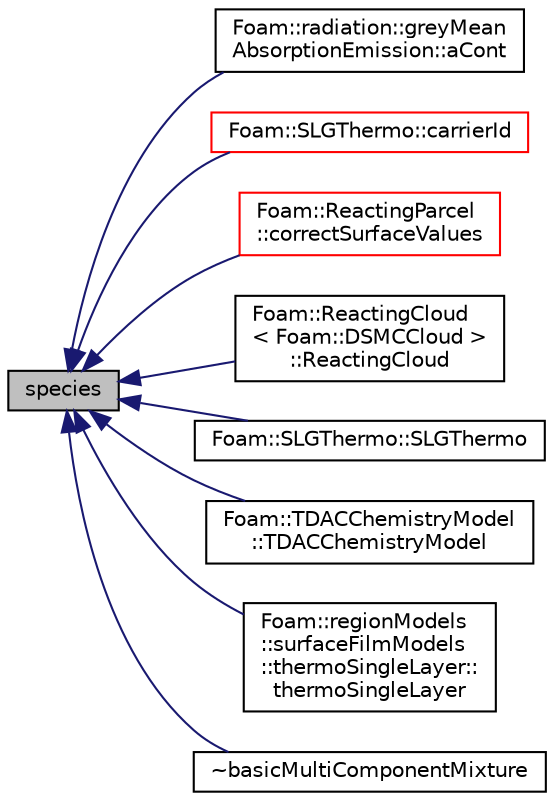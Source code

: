 digraph "species"
{
  bgcolor="transparent";
  edge [fontname="Helvetica",fontsize="10",labelfontname="Helvetica",labelfontsize="10"];
  node [fontname="Helvetica",fontsize="10",shape=record];
  rankdir="LR";
  Node35 [label="species",height=0.2,width=0.4,color="black", fillcolor="grey75", style="filled", fontcolor="black"];
  Node35 -> Node36 [dir="back",color="midnightblue",fontsize="10",style="solid",fontname="Helvetica"];
  Node36 [label="Foam::radiation::greyMean\lAbsorptionEmission::aCont",height=0.2,width=0.4,color="black",URL="$a31397.html#ace18b83f2647f21524aa32889f66afca",tooltip="Absorption coefficient for continuous phase. "];
  Node35 -> Node37 [dir="back",color="midnightblue",fontsize="10",style="solid",fontname="Helvetica"];
  Node37 [label="Foam::SLGThermo::carrierId",height=0.2,width=0.4,color="red",URL="$a31525.html#a72bc1c01f3925ac4cb21cf579083ea9b",tooltip="Index of carrier component. "];
  Node35 -> Node62 [dir="back",color="midnightblue",fontsize="10",style="solid",fontname="Helvetica"];
  Node62 [label="Foam::ReactingParcel\l::correctSurfaceValues",height=0.2,width=0.4,color="red",URL="$a25049.html#a85e4067164c0d187844a02e1dab4506b",tooltip="Correct surface values due to emitted species. "];
  Node35 -> Node68 [dir="back",color="midnightblue",fontsize="10",style="solid",fontname="Helvetica"];
  Node68 [label="Foam::ReactingCloud\l\< Foam::DSMCCloud \>\l::ReactingCloud",height=0.2,width=0.4,color="black",URL="$a24941.html#a2e58a8afea4a106a799124386cb11e5d",tooltip="Construct given carrier gas fields. "];
  Node35 -> Node69 [dir="back",color="midnightblue",fontsize="10",style="solid",fontname="Helvetica"];
  Node69 [label="Foam::SLGThermo::SLGThermo",height=0.2,width=0.4,color="black",URL="$a31525.html#a1449f7662f4fbc282b86ed43f89701bf",tooltip="Construct from mesh. "];
  Node35 -> Node70 [dir="back",color="midnightblue",fontsize="10",style="solid",fontname="Helvetica"];
  Node70 [label="Foam::TDACChemistryModel\l::TDACChemistryModel",height=0.2,width=0.4,color="black",URL="$a31065.html#ad9ad207cce74b06da4afe3c52741f5e3",tooltip="Construct from mesh. "];
  Node35 -> Node71 [dir="back",color="midnightblue",fontsize="10",style="solid",fontname="Helvetica"];
  Node71 [label="Foam::regionModels\l::surfaceFilmModels\l::thermoSingleLayer::\lthermoSingleLayer",height=0.2,width=0.4,color="black",URL="$a30265.html#a599169c7bc33623aea76634f78847295",tooltip="Construct from components. "];
  Node35 -> Node72 [dir="back",color="midnightblue",fontsize="10",style="solid",fontname="Helvetica"];
  Node72 [label="~basicMultiComponentMixture",height=0.2,width=0.4,color="black",URL="$a31469.html#a9ce1b49fc0de98422b88a71eb5ef22fe",tooltip="Destructor. "];
}

